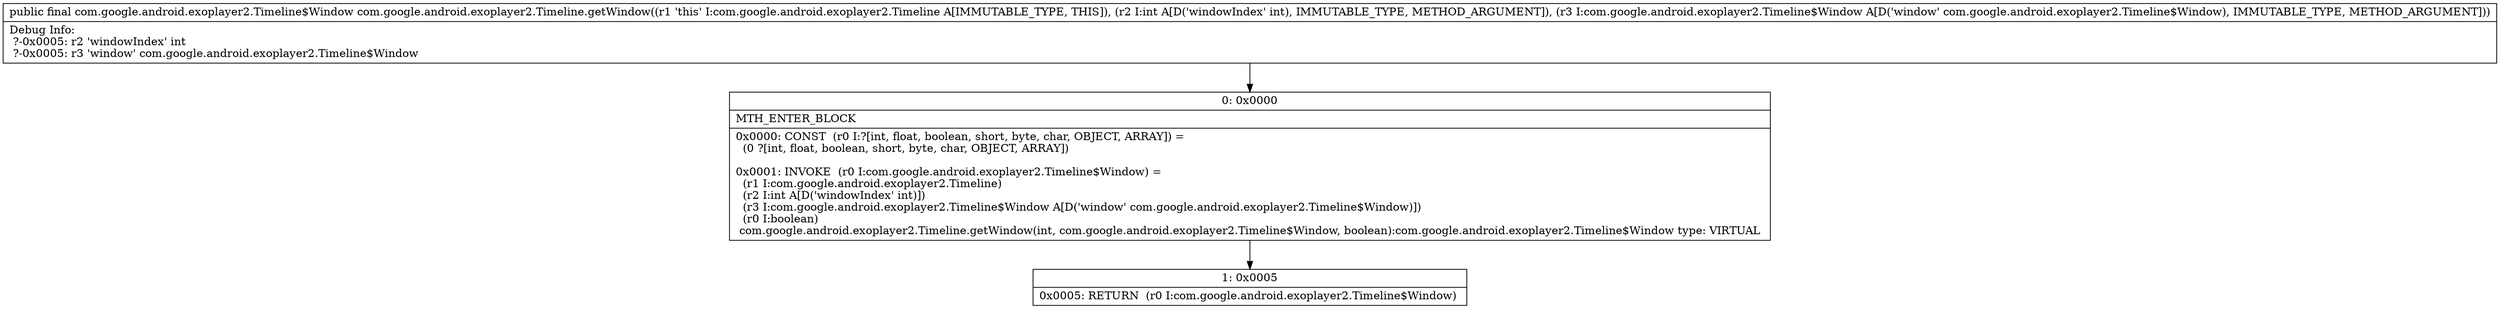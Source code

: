 digraph "CFG forcom.google.android.exoplayer2.Timeline.getWindow(ILcom\/google\/android\/exoplayer2\/Timeline$Window;)Lcom\/google\/android\/exoplayer2\/Timeline$Window;" {
Node_0 [shape=record,label="{0\:\ 0x0000|MTH_ENTER_BLOCK\l|0x0000: CONST  (r0 I:?[int, float, boolean, short, byte, char, OBJECT, ARRAY]) = \l  (0 ?[int, float, boolean, short, byte, char, OBJECT, ARRAY])\l \l0x0001: INVOKE  (r0 I:com.google.android.exoplayer2.Timeline$Window) = \l  (r1 I:com.google.android.exoplayer2.Timeline)\l  (r2 I:int A[D('windowIndex' int)])\l  (r3 I:com.google.android.exoplayer2.Timeline$Window A[D('window' com.google.android.exoplayer2.Timeline$Window)])\l  (r0 I:boolean)\l com.google.android.exoplayer2.Timeline.getWindow(int, com.google.android.exoplayer2.Timeline$Window, boolean):com.google.android.exoplayer2.Timeline$Window type: VIRTUAL \l}"];
Node_1 [shape=record,label="{1\:\ 0x0005|0x0005: RETURN  (r0 I:com.google.android.exoplayer2.Timeline$Window) \l}"];
MethodNode[shape=record,label="{public final com.google.android.exoplayer2.Timeline$Window com.google.android.exoplayer2.Timeline.getWindow((r1 'this' I:com.google.android.exoplayer2.Timeline A[IMMUTABLE_TYPE, THIS]), (r2 I:int A[D('windowIndex' int), IMMUTABLE_TYPE, METHOD_ARGUMENT]), (r3 I:com.google.android.exoplayer2.Timeline$Window A[D('window' com.google.android.exoplayer2.Timeline$Window), IMMUTABLE_TYPE, METHOD_ARGUMENT]))  | Debug Info:\l  ?\-0x0005: r2 'windowIndex' int\l  ?\-0x0005: r3 'window' com.google.android.exoplayer2.Timeline$Window\l}"];
MethodNode -> Node_0;
Node_0 -> Node_1;
}

